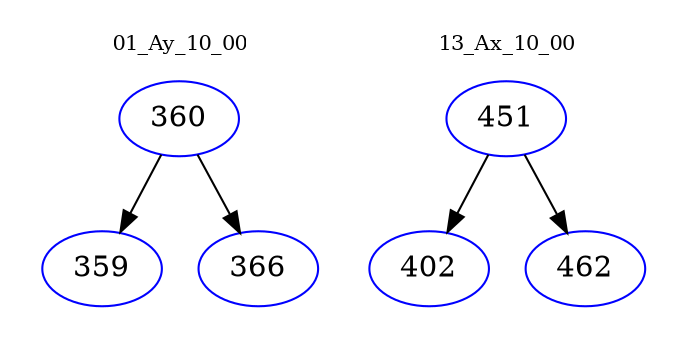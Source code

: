 digraph{
subgraph cluster_0 {
color = white
label = "01_Ay_10_00";
fontsize=10;
T0_360 [label="360", color="blue"]
T0_360 -> T0_359 [color="black"]
T0_359 [label="359", color="blue"]
T0_360 -> T0_366 [color="black"]
T0_366 [label="366", color="blue"]
}
subgraph cluster_1 {
color = white
label = "13_Ax_10_00";
fontsize=10;
T1_451 [label="451", color="blue"]
T1_451 -> T1_402 [color="black"]
T1_402 [label="402", color="blue"]
T1_451 -> T1_462 [color="black"]
T1_462 [label="462", color="blue"]
}
}
